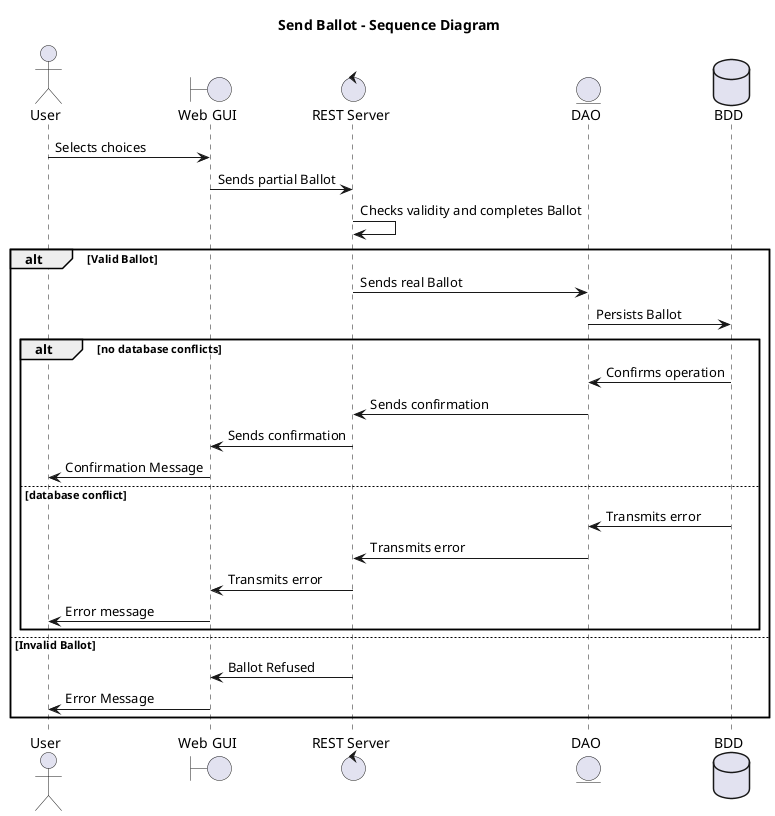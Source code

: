 @startuml
title "Send Ballot - Sequence Diagram"

actor User
boundary "Web GUI" as GUI
control "REST Server" as RS
entity DAO
database "BDD"

User -> GUI: Selects choices
GUI -> RS: Sends partial Ballot
RS -> RS: Checks validity and completes Ballot


alt Valid Ballot

    RS -> DAO: Sends real Ballot
    DAO -> BDD: Persists Ballot
    alt no database conflicts
        BDD -> DAO: Confirms operation
        DAO -> RS: Sends confirmation
        RS -> GUI: Sends confirmation
        GUI -> User: Confirmation Message
    else database conflict
        BDD -> DAO: Transmits error
        DAO -> RS: Transmits error
        RS -> GUI: Transmits error
        GUI -> User: Error message
    end

else Invalid Ballot

    RS -> GUI: Ballot Refused
    GUI -> User: Error Message

end
@enduml
